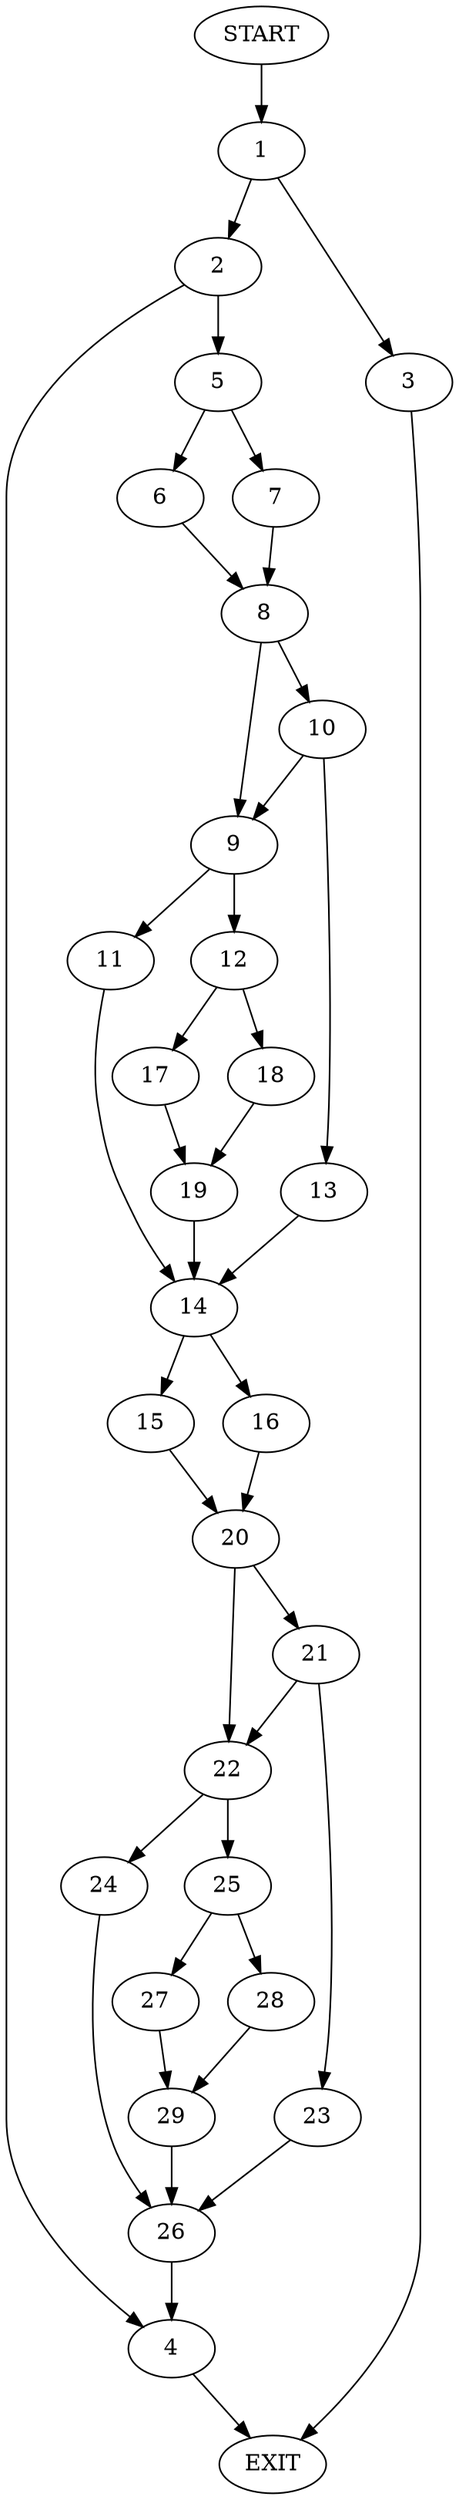 digraph {
0 [label="START"]
30 [label="EXIT"]
0 -> 1
1 -> 2
1 -> 3
2 -> 4
2 -> 5
3 -> 30
4 -> 30
5 -> 6
5 -> 7
7 -> 8
6 -> 8
8 -> 9
8 -> 10
9 -> 11
9 -> 12
10 -> 9
10 -> 13
13 -> 14
14 -> 15
14 -> 16
11 -> 14
12 -> 17
12 -> 18
17 -> 19
18 -> 19
19 -> 14
15 -> 20
16 -> 20
20 -> 21
20 -> 22
21 -> 23
21 -> 22
22 -> 24
22 -> 25
23 -> 26
26 -> 4
24 -> 26
25 -> 27
25 -> 28
27 -> 29
28 -> 29
29 -> 26
}
